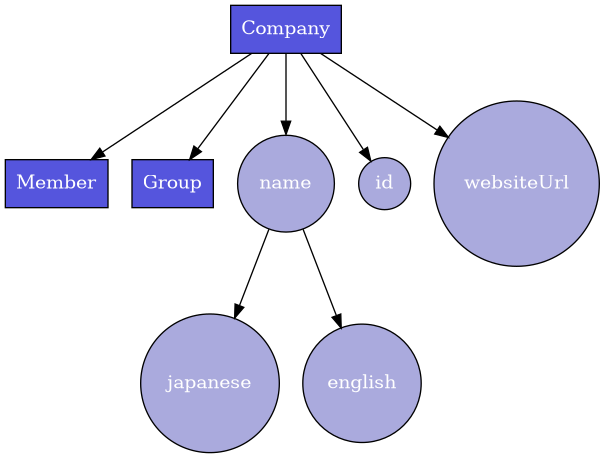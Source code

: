 @startuml company_entity
digraph foo {

    overlap=false;
    splines=line;

    { node [shape=box style=filled fillcolor="#5555dd" fontcolor="white"]
		Company Member Group
	}

    { node [shape=circle style=filled fillcolor="#aaaadd" fontcolor="white"]
       Company -> name -> {japanese english}
       Company -> {
           id
           websiteUrl
           Member
           Group
       }
	}
}
@enduml                     